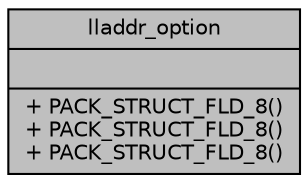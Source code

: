 digraph "lladdr_option"
{
 // LATEX_PDF_SIZE
  edge [fontname="Helvetica",fontsize="10",labelfontname="Helvetica",labelfontsize="10"];
  node [fontname="Helvetica",fontsize="10",shape=record];
  Node1 [label="{lladdr_option\n||+ PACK_STRUCT_FLD_8()\l+ PACK_STRUCT_FLD_8()\l+ PACK_STRUCT_FLD_8()\l}",height=0.2,width=0.4,color="black", fillcolor="grey75", style="filled", fontcolor="black",tooltip=" "];
}
